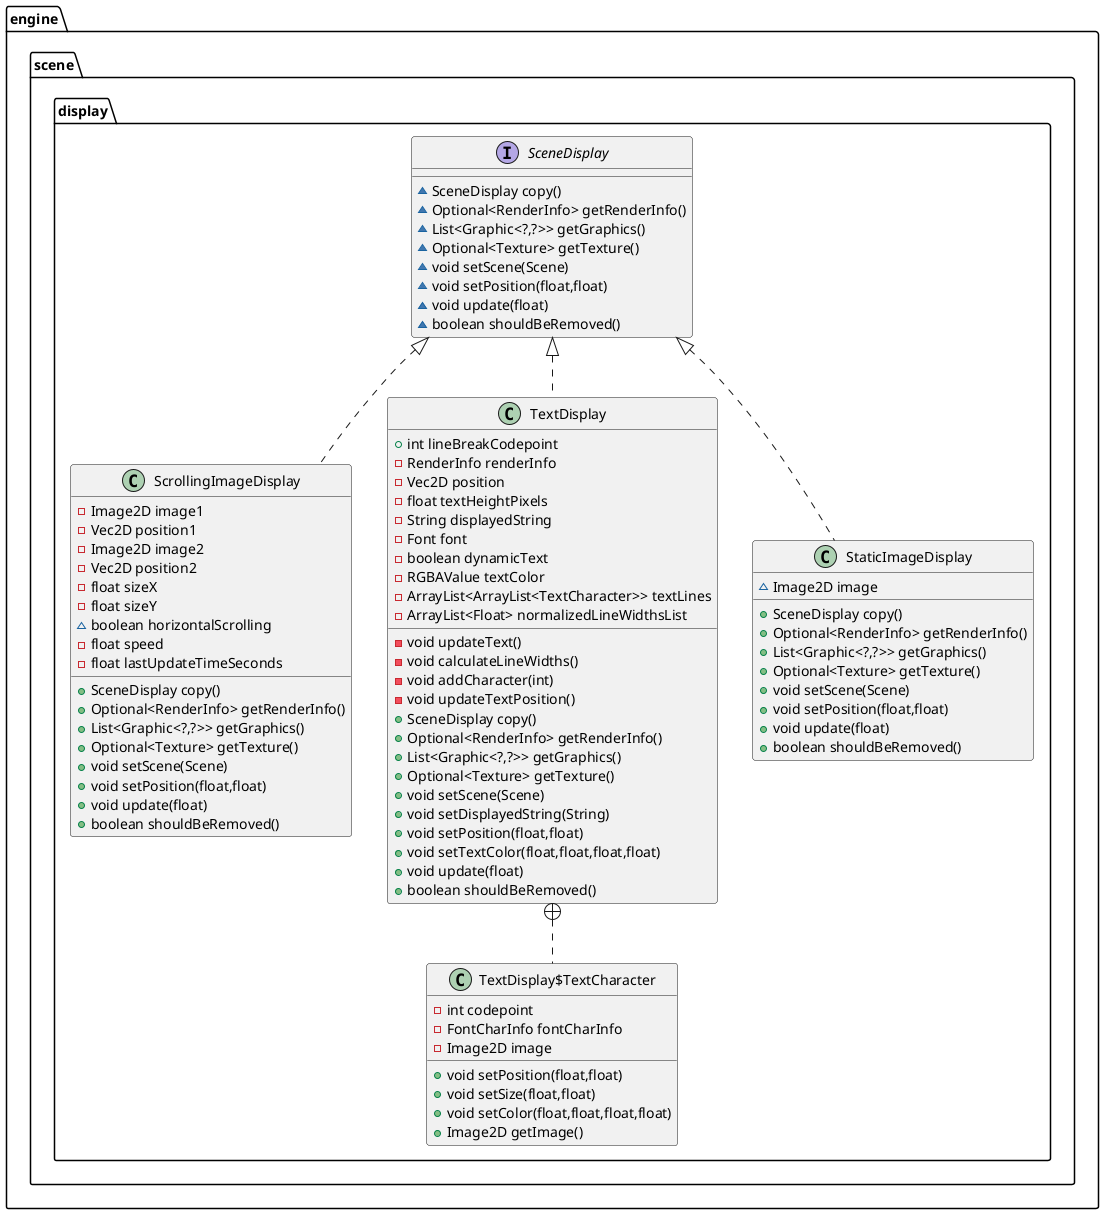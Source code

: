 @startuml
class engine.scene.display.ScrollingImageDisplay {
- Image2D image1
- Vec2D position1
- Image2D image2
- Vec2D position2
- float sizeX
- float sizeY
~ boolean horizontalScrolling
- float speed
- float lastUpdateTimeSeconds
+ SceneDisplay copy()
+ Optional<RenderInfo> getRenderInfo()
+ List<Graphic<?,?>> getGraphics()
+ Optional<Texture> getTexture()
+ void setScene(Scene)
+ void setPosition(float,float)
+ void update(float)
+ boolean shouldBeRemoved()
}


interface engine.scene.display.SceneDisplay {
~ SceneDisplay copy()
~ Optional<RenderInfo> getRenderInfo()
~ List<Graphic<?,?>> getGraphics()
~ Optional<Texture> getTexture()
~ void setScene(Scene)
~ void setPosition(float,float)
~ void update(float)
~ boolean shouldBeRemoved()
}

class engine.scene.display.TextDisplay {
+ int lineBreakCodepoint
- RenderInfo renderInfo
- Vec2D position
- float textHeightPixels
- String displayedString
- Font font
- boolean dynamicText
- RGBAValue textColor
- ArrayList<ArrayList<TextCharacter>> textLines
- ArrayList<Float> normalizedLineWidthsList
- void updateText()
- void calculateLineWidths()
- void addCharacter(int)
- void updateTextPosition()
+ SceneDisplay copy()
+ Optional<RenderInfo> getRenderInfo()
+ List<Graphic<?,?>> getGraphics()
+ Optional<Texture> getTexture()
+ void setScene(Scene)
+ void setDisplayedString(String)
+ void setPosition(float,float)
+ void setTextColor(float,float,float,float)
+ void update(float)
+ boolean shouldBeRemoved()
}


class engine.scene.display.TextDisplay$TextCharacter {
- int codepoint
- FontCharInfo fontCharInfo
- Image2D image
+ void setPosition(float,float)
+ void setSize(float,float)
+ void setColor(float,float,float,float)
+ Image2D getImage()
}


class engine.scene.display.StaticImageDisplay {
~ Image2D image
+ SceneDisplay copy()
+ Optional<RenderInfo> getRenderInfo()
+ List<Graphic<?,?>> getGraphics()
+ Optional<Texture> getTexture()
+ void setScene(Scene)
+ void setPosition(float,float)
+ void update(float)
+ boolean shouldBeRemoved()
}




engine.scene.display.SceneDisplay <|.. engine.scene.display.ScrollingImageDisplay
engine.scene.display.SceneDisplay <|.. engine.scene.display.TextDisplay
engine.scene.display.TextDisplay +.. engine.scene.display.TextDisplay$TextCharacter
engine.scene.display.SceneDisplay <|.. engine.scene.display.StaticImageDisplay
@enduml